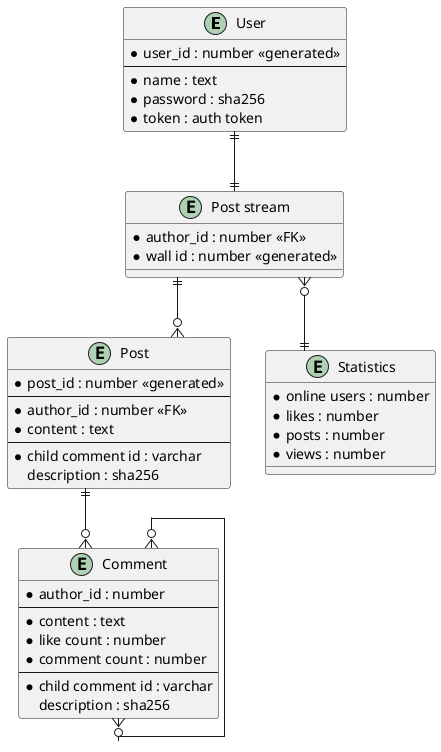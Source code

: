 @startuml entity
' hide the spot
' hide circle

' avoid problems with angled crows feet
skinparam linetype ortho

entity "User" as user {
  * user_id : number <<generated>>
  --
  * name : text
  * password : sha256
  * token : auth token
}

entity "Post" as post {
  * post_id : number <<generated>>
  --
  * author_id : number <<FK>>
  * content : text
  --
  * child comment id : varchar
  description : sha256
}

entity "Comment" as comment {
  *author_id : number
  --
  * content : text
  * like count : number
  * comment count : number
  --
  * child comment id : varchar
  description : sha256
}

entity "Statistics" as stats {
  * online users : number
  * likes : number
  * posts : number
  * views : number
}


entity "Post stream" as posts {
  * author_id : number <<FK>>
  * wall id : number <<generated>>
}


user ||--|| posts
posts }o--|| stats
posts ||--o{ post
post ||--o{ comment
comment }o--o{ comment


@enduml